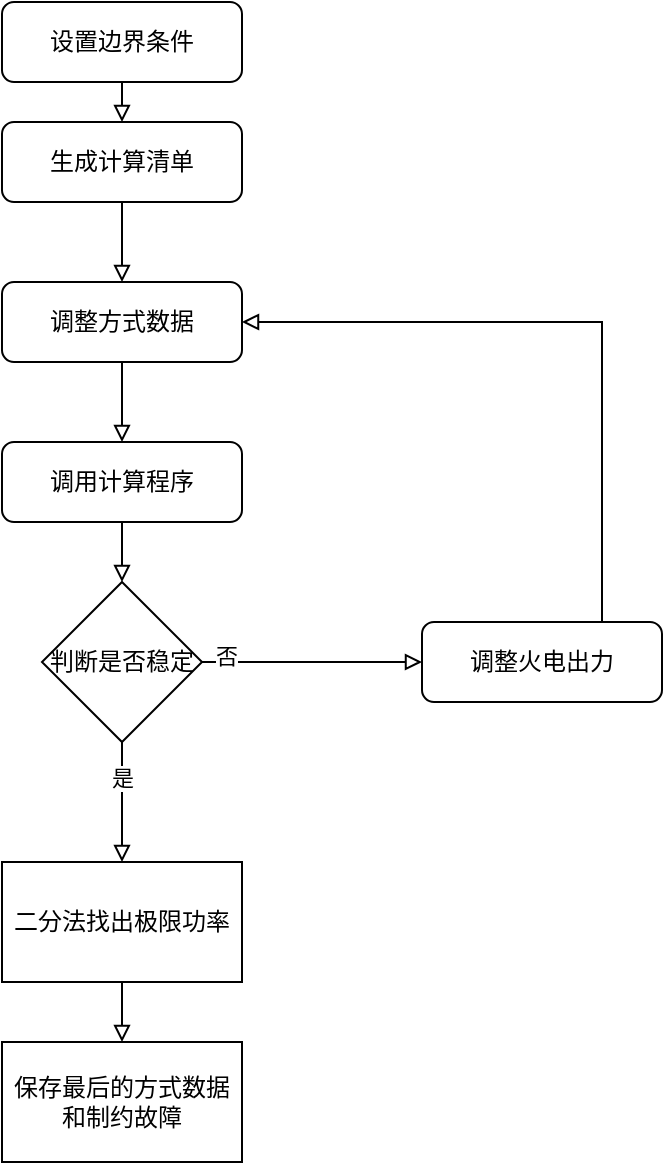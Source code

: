 <mxfile version="20.2.8" type="github">
  <diagram id="C5RBs43oDa-KdzZeNtuy" name="Page-1">
    <mxGraphModel dx="1012" dy="571" grid="1" gridSize="10" guides="1" tooltips="1" connect="1" arrows="1" fold="1" page="1" pageScale="1" pageWidth="827" pageHeight="1169" math="0" shadow="0">
      <root>
        <mxCell id="WIyWlLk6GJQsqaUBKTNV-0" />
        <mxCell id="WIyWlLk6GJQsqaUBKTNV-1" parent="WIyWlLk6GJQsqaUBKTNV-0" />
        <mxCell id="VFSNiqwySA-E4tN4Ruih-13" value="" style="edgeStyle=orthogonalEdgeStyle;rounded=0;orthogonalLoop=1;jettySize=auto;html=1;endArrow=block;endFill=0;" edge="1" parent="WIyWlLk6GJQsqaUBKTNV-1" source="WIyWlLk6GJQsqaUBKTNV-3" target="VFSNiqwySA-E4tN4Ruih-11">
          <mxGeometry relative="1" as="geometry" />
        </mxCell>
        <mxCell id="WIyWlLk6GJQsqaUBKTNV-3" value="生成计算清单" style="rounded=1;whiteSpace=wrap;html=1;fontSize=12;glass=0;strokeWidth=1;shadow=0;" parent="WIyWlLk6GJQsqaUBKTNV-1" vertex="1">
          <mxGeometry x="160" y="80" width="120" height="40" as="geometry" />
        </mxCell>
        <mxCell id="VFSNiqwySA-E4tN4Ruih-48" value="" style="edgeStyle=orthogonalEdgeStyle;rounded=0;orthogonalLoop=1;jettySize=auto;html=1;endArrow=block;endFill=0;" edge="1" parent="WIyWlLk6GJQsqaUBKTNV-1" source="VFSNiqwySA-E4tN4Ruih-0" target="VFSNiqwySA-E4tN4Ruih-1">
          <mxGeometry relative="1" as="geometry" />
        </mxCell>
        <mxCell id="VFSNiqwySA-E4tN4Ruih-0" value="二分法找出极限功率" style="rounded=0;whiteSpace=wrap;html=1;" vertex="1" parent="WIyWlLk6GJQsqaUBKTNV-1">
          <mxGeometry x="160" y="450" width="120" height="60" as="geometry" />
        </mxCell>
        <mxCell id="VFSNiqwySA-E4tN4Ruih-1" value="保存最后的方式数据和制约故障" style="rounded=0;whiteSpace=wrap;html=1;" vertex="1" parent="WIyWlLk6GJQsqaUBKTNV-1">
          <mxGeometry x="160" y="540" width="120" height="60" as="geometry" />
        </mxCell>
        <mxCell id="VFSNiqwySA-E4tN4Ruih-6" style="edgeStyle=orthogonalEdgeStyle;rounded=0;orthogonalLoop=1;jettySize=auto;html=1;exitX=0.5;exitY=1;exitDx=0;exitDy=0;entryX=0.5;entryY=0;entryDx=0;entryDy=0;endArrow=block;endFill=0;" edge="1" parent="WIyWlLk6GJQsqaUBKTNV-1" source="VFSNiqwySA-E4tN4Ruih-4" target="WIyWlLk6GJQsqaUBKTNV-3">
          <mxGeometry relative="1" as="geometry" />
        </mxCell>
        <mxCell id="VFSNiqwySA-E4tN4Ruih-4" value="设置边界条件" style="rounded=1;whiteSpace=wrap;html=1;fontSize=12;glass=0;strokeWidth=1;shadow=0;" vertex="1" parent="WIyWlLk6GJQsqaUBKTNV-1">
          <mxGeometry x="160" y="20" width="120" height="40" as="geometry" />
        </mxCell>
        <mxCell id="VFSNiqwySA-E4tN4Ruih-29" value="" style="edgeStyle=orthogonalEdgeStyle;rounded=0;orthogonalLoop=1;jettySize=auto;html=1;endArrow=block;endFill=0;" edge="1" parent="WIyWlLk6GJQsqaUBKTNV-1" source="VFSNiqwySA-E4tN4Ruih-11" target="VFSNiqwySA-E4tN4Ruih-28">
          <mxGeometry relative="1" as="geometry" />
        </mxCell>
        <mxCell id="VFSNiqwySA-E4tN4Ruih-11" value="调整方式数据" style="rounded=1;whiteSpace=wrap;html=1;fontSize=12;glass=0;strokeWidth=1;shadow=0;" vertex="1" parent="WIyWlLk6GJQsqaUBKTNV-1">
          <mxGeometry x="160" y="160" width="120" height="40" as="geometry" />
        </mxCell>
        <mxCell id="VFSNiqwySA-E4tN4Ruih-34" value="" style="edgeStyle=orthogonalEdgeStyle;rounded=0;orthogonalLoop=1;jettySize=auto;html=1;endArrow=block;endFill=0;" edge="1" parent="WIyWlLk6GJQsqaUBKTNV-1" source="VFSNiqwySA-E4tN4Ruih-28" target="VFSNiqwySA-E4tN4Ruih-30">
          <mxGeometry relative="1" as="geometry" />
        </mxCell>
        <mxCell id="VFSNiqwySA-E4tN4Ruih-28" value="调用计算程序" style="rounded=1;whiteSpace=wrap;html=1;fontSize=12;glass=0;strokeWidth=1;shadow=0;" vertex="1" parent="WIyWlLk6GJQsqaUBKTNV-1">
          <mxGeometry x="160" y="240" width="120" height="40" as="geometry" />
        </mxCell>
        <mxCell id="VFSNiqwySA-E4tN4Ruih-43" value="" style="edgeStyle=orthogonalEdgeStyle;rounded=0;orthogonalLoop=1;jettySize=auto;html=1;endArrow=block;endFill=0;" edge="1" parent="WIyWlLk6GJQsqaUBKTNV-1" source="VFSNiqwySA-E4tN4Ruih-30" target="VFSNiqwySA-E4tN4Ruih-42">
          <mxGeometry relative="1" as="geometry" />
        </mxCell>
        <mxCell id="VFSNiqwySA-E4tN4Ruih-45" value="否" style="edgeLabel;html=1;align=center;verticalAlign=middle;resizable=0;points=[];" vertex="1" connectable="0" parent="VFSNiqwySA-E4tN4Ruih-43">
          <mxGeometry x="-0.793" y="3" relative="1" as="geometry">
            <mxPoint as="offset" />
          </mxGeometry>
        </mxCell>
        <mxCell id="VFSNiqwySA-E4tN4Ruih-46" value="" style="edgeStyle=orthogonalEdgeStyle;rounded=0;orthogonalLoop=1;jettySize=auto;html=1;endArrow=block;endFill=0;" edge="1" parent="WIyWlLk6GJQsqaUBKTNV-1" source="VFSNiqwySA-E4tN4Ruih-30" target="VFSNiqwySA-E4tN4Ruih-0">
          <mxGeometry relative="1" as="geometry" />
        </mxCell>
        <mxCell id="VFSNiqwySA-E4tN4Ruih-47" value="是" style="edgeLabel;html=1;align=center;verticalAlign=middle;resizable=0;points=[];" vertex="1" connectable="0" parent="VFSNiqwySA-E4tN4Ruih-46">
          <mxGeometry x="-0.4" relative="1" as="geometry">
            <mxPoint as="offset" />
          </mxGeometry>
        </mxCell>
        <mxCell id="VFSNiqwySA-E4tN4Ruih-30" value="判断是否稳定" style="rhombus;whiteSpace=wrap;html=1;" vertex="1" parent="WIyWlLk6GJQsqaUBKTNV-1">
          <mxGeometry x="180" y="310" width="80" height="80" as="geometry" />
        </mxCell>
        <mxCell id="VFSNiqwySA-E4tN4Ruih-44" style="edgeStyle=orthogonalEdgeStyle;rounded=0;orthogonalLoop=1;jettySize=auto;html=1;entryX=1;entryY=0.5;entryDx=0;entryDy=0;endArrow=block;endFill=0;" edge="1" parent="WIyWlLk6GJQsqaUBKTNV-1" source="VFSNiqwySA-E4tN4Ruih-42" target="VFSNiqwySA-E4tN4Ruih-11">
          <mxGeometry relative="1" as="geometry">
            <Array as="points">
              <mxPoint x="460" y="350" />
              <mxPoint x="460" y="180" />
            </Array>
          </mxGeometry>
        </mxCell>
        <mxCell id="VFSNiqwySA-E4tN4Ruih-42" value="调整火电出力" style="rounded=1;whiteSpace=wrap;html=1;fontSize=12;glass=0;strokeWidth=1;shadow=0;" vertex="1" parent="WIyWlLk6GJQsqaUBKTNV-1">
          <mxGeometry x="370" y="330" width="120" height="40" as="geometry" />
        </mxCell>
      </root>
    </mxGraphModel>
  </diagram>
</mxfile>
